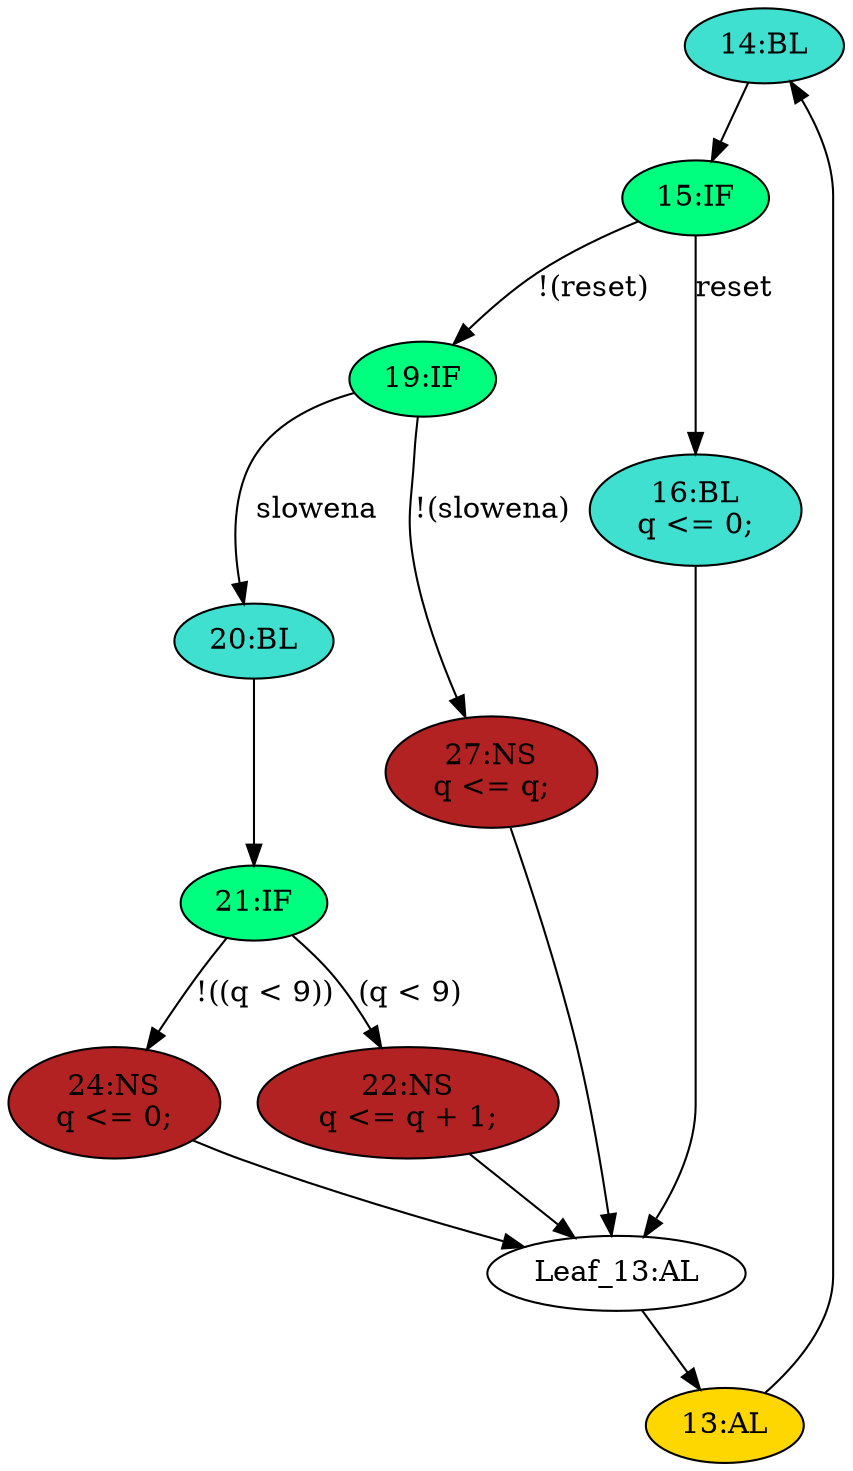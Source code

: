 strict digraph "compose( ,  )" {
	node [label="\N"];
	"14:BL"	[ast="<pyverilog.vparser.ast.Block object at 0x7fca021b50d0>",
		fillcolor=turquoise,
		label="14:BL",
		statements="[]",
		style=filled,
		typ=Block];
	"15:IF"	[ast="<pyverilog.vparser.ast.IfStatement object at 0x7fca020d6bd0>",
		fillcolor=springgreen,
		label="15:IF",
		statements="[]",
		style=filled,
		typ=IfStatement];
	"14:BL" -> "15:IF"	[cond="[]",
		lineno=None];
	"20:BL"	[ast="<pyverilog.vparser.ast.Block object at 0x7fca021234d0>",
		fillcolor=turquoise,
		label="20:BL",
		statements="[]",
		style=filled,
		typ=Block];
	"21:IF"	[ast="<pyverilog.vparser.ast.IfStatement object at 0x7fca020ce4d0>",
		fillcolor=springgreen,
		label="21:IF",
		statements="[]",
		style=filled,
		typ=IfStatement];
	"20:BL" -> "21:IF"	[cond="[]",
		lineno=None];
	"19:IF"	[ast="<pyverilog.vparser.ast.IfStatement object at 0x7fca02123790>",
		fillcolor=springgreen,
		label="19:IF",
		statements="[]",
		style=filled,
		typ=IfStatement];
	"19:IF" -> "20:BL"	[cond="['slowena']",
		label=slowena,
		lineno=19];
	"27:NS"	[ast="<pyverilog.vparser.ast.NonblockingSubstitution object at 0x7fca0213d4d0>",
		fillcolor=firebrick,
		label="27:NS
q <= q;",
		statements="[<pyverilog.vparser.ast.NonblockingSubstitution object at 0x7fca0213d4d0>]",
		style=filled,
		typ=NonblockingSubstitution];
	"19:IF" -> "27:NS"	[cond="['slowena']",
		label="!(slowena)",
		lineno=19];
	"Leaf_13:AL"	[def_var="['q']",
		label="Leaf_13:AL"];
	"13:AL"	[ast="<pyverilog.vparser.ast.Always object at 0x7fca021b5390>",
		clk_sens=True,
		fillcolor=gold,
		label="13:AL",
		sens="['clk']",
		statements="[]",
		style=filled,
		typ=Always,
		use_var="['reset', 'q', 'slowena']"];
	"Leaf_13:AL" -> "13:AL";
	"24:NS"	[ast="<pyverilog.vparser.ast.NonblockingSubstitution object at 0x7fca02131050>",
		fillcolor=firebrick,
		label="24:NS
q <= 0;",
		statements="[<pyverilog.vparser.ast.NonblockingSubstitution object at 0x7fca02131050>]",
		style=filled,
		typ=NonblockingSubstitution];
	"24:NS" -> "Leaf_13:AL"	[cond="[]",
		lineno=None];
	"27:NS" -> "Leaf_13:AL"	[cond="[]",
		lineno=None];
	"13:AL" -> "14:BL"	[cond="[]",
		lineno=None];
	"21:IF" -> "24:NS"	[cond="['q']",
		label="!((q < 9))",
		lineno=21];
	"22:NS"	[ast="<pyverilog.vparser.ast.NonblockingSubstitution object at 0x7fca02131150>",
		fillcolor=firebrick,
		label="22:NS
q <= q + 1;",
		statements="[<pyverilog.vparser.ast.NonblockingSubstitution object at 0x7fca02131150>]",
		style=filled,
		typ=NonblockingSubstitution];
	"21:IF" -> "22:NS"	[cond="['q']",
		label="(q < 9)",
		lineno=21];
	"15:IF" -> "19:IF"	[cond="['reset']",
		label="!(reset)",
		lineno=15];
	"16:BL"	[ast="<pyverilog.vparser.ast.Block object at 0x7fca021b5410>",
		fillcolor=turquoise,
		label="16:BL
q <= 0;",
		statements="[<pyverilog.vparser.ast.NonblockingSubstitution object at 0x7fca020d6810>]",
		style=filled,
		typ=Block];
	"15:IF" -> "16:BL"	[cond="['reset']",
		label=reset,
		lineno=15];
	"22:NS" -> "Leaf_13:AL"	[cond="[]",
		lineno=None];
	"16:BL" -> "Leaf_13:AL"	[cond="[]",
		lineno=None];
}
